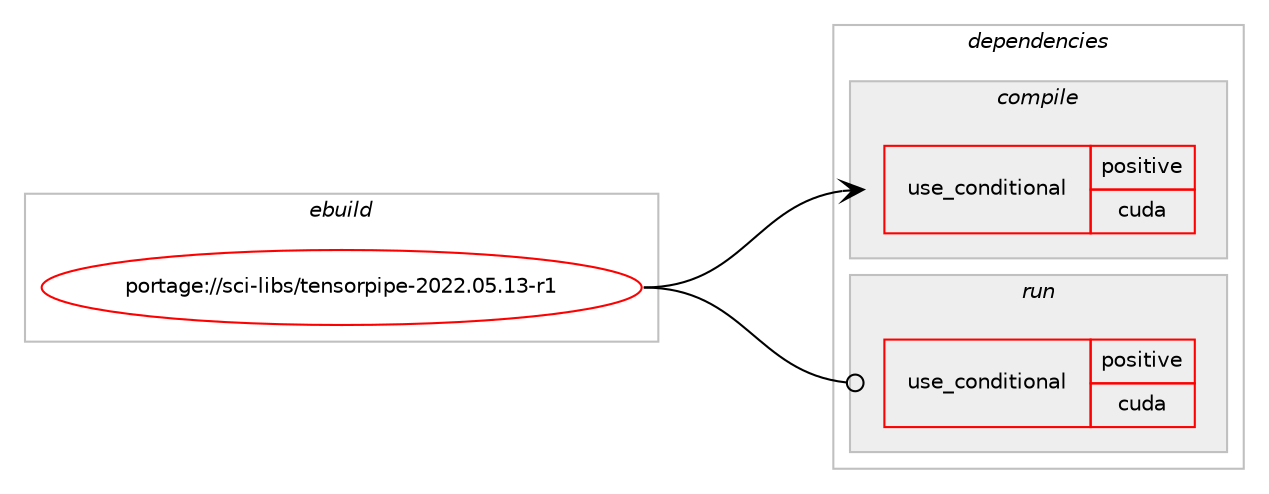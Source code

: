 digraph prolog {

# *************
# Graph options
# *************

newrank=true;
concentrate=true;
compound=true;
graph [rankdir=LR,fontname=Helvetica,fontsize=10,ranksep=1.5];#, ranksep=2.5, nodesep=0.2];
edge  [arrowhead=vee];
node  [fontname=Helvetica,fontsize=10];

# **********
# The ebuild
# **********

subgraph cluster_leftcol {
color=gray;
rank=same;
label=<<i>ebuild</i>>;
id [label="portage://sci-libs/tensorpipe-2022.05.13-r1", color=red, width=4, href="../sci-libs/tensorpipe-2022.05.13-r1.svg"];
}

# ****************
# The dependencies
# ****************

subgraph cluster_midcol {
color=gray;
label=<<i>dependencies</i>>;
subgraph cluster_compile {
fillcolor="#eeeeee";
style=filled;
label=<<i>compile</i>>;
subgraph cond2772 {
dependency4049 [label=<<TABLE BORDER="0" CELLBORDER="1" CELLSPACING="0" CELLPADDING="4"><TR><TD ROWSPAN="3" CELLPADDING="10">use_conditional</TD></TR><TR><TD>positive</TD></TR><TR><TD>cuda</TD></TR></TABLE>>, shape=none, color=red];
# *** BEGIN UNKNOWN DEPENDENCY TYPE (TODO) ***
# dependency4049 -> package_dependency(portage://sci-libs/tensorpipe-2022.05.13-r1,install,no,dev-util,nvidia-cuda-toolkit,none,[,,],any_same_slot,[])
# *** END UNKNOWN DEPENDENCY TYPE (TODO) ***

}
id:e -> dependency4049:w [weight=20,style="solid",arrowhead="vee"];
# *** BEGIN UNKNOWN DEPENDENCY TYPE (TODO) ***
# id -> package_dependency(portage://sci-libs/tensorpipe-2022.05.13-r1,install,no,dev-libs,libnop,none,[,,],[],[])
# *** END UNKNOWN DEPENDENCY TYPE (TODO) ***

# *** BEGIN UNKNOWN DEPENDENCY TYPE (TODO) ***
# id -> package_dependency(portage://sci-libs/tensorpipe-2022.05.13-r1,install,no,dev-libs,libuv,none,[,,],[],[])
# *** END UNKNOWN DEPENDENCY TYPE (TODO) ***

}
subgraph cluster_compileandrun {
fillcolor="#eeeeee";
style=filled;
label=<<i>compile and run</i>>;
}
subgraph cluster_run {
fillcolor="#eeeeee";
style=filled;
label=<<i>run</i>>;
subgraph cond2773 {
dependency4050 [label=<<TABLE BORDER="0" CELLBORDER="1" CELLSPACING="0" CELLPADDING="4"><TR><TD ROWSPAN="3" CELLPADDING="10">use_conditional</TD></TR><TR><TD>positive</TD></TR><TR><TD>cuda</TD></TR></TABLE>>, shape=none, color=red];
# *** BEGIN UNKNOWN DEPENDENCY TYPE (TODO) ***
# dependency4050 -> package_dependency(portage://sci-libs/tensorpipe-2022.05.13-r1,run,no,dev-util,nvidia-cuda-toolkit,none,[,,],any_same_slot,[])
# *** END UNKNOWN DEPENDENCY TYPE (TODO) ***

}
id:e -> dependency4050:w [weight=20,style="solid",arrowhead="odot"];
# *** BEGIN UNKNOWN DEPENDENCY TYPE (TODO) ***
# id -> package_dependency(portage://sci-libs/tensorpipe-2022.05.13-r1,run,no,dev-libs,libuv,none,[,,],[],[])
# *** END UNKNOWN DEPENDENCY TYPE (TODO) ***

}
}

# **************
# The candidates
# **************

subgraph cluster_choices {
rank=same;
color=gray;
label=<<i>candidates</i>>;

}

}
